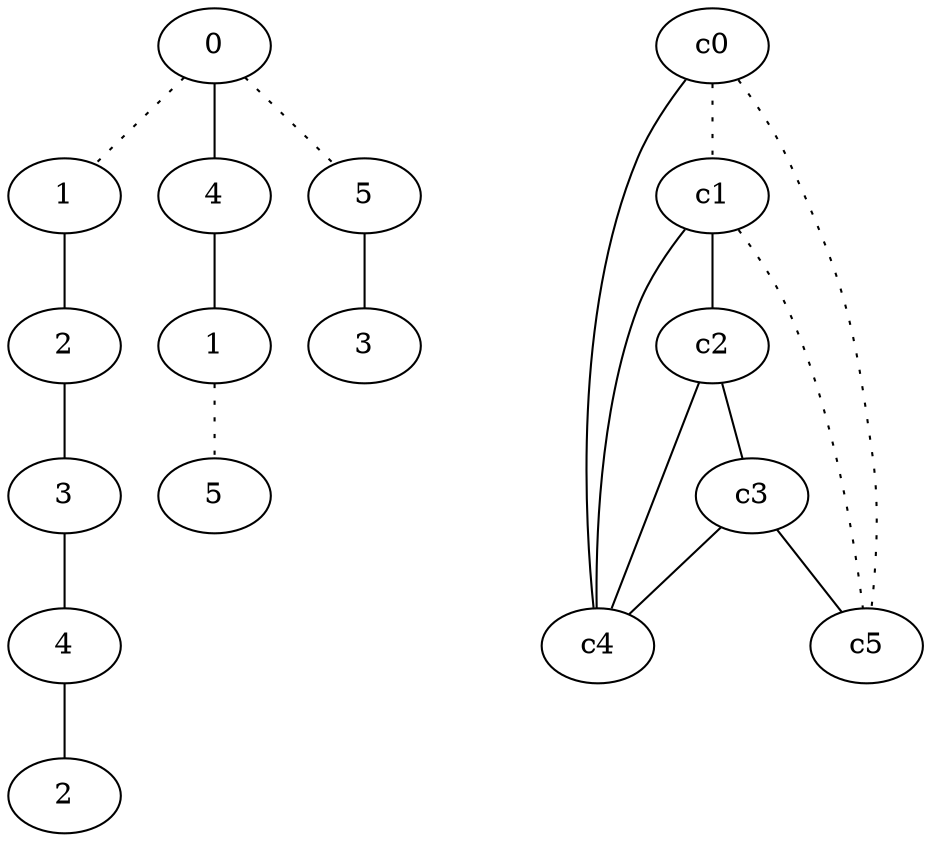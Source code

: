 graph {
a0[label=0];
a1[label=1];
a2[label=2];
a3[label=3];
a4[label=4];
a5[label=2];
a6[label=4];
a7[label=1];
a8[label=5];
a9[label=5];
a10[label=3];
a0 -- a1 [style=dotted];
a0 -- a6;
a0 -- a9 [style=dotted];
a1 -- a2;
a2 -- a3;
a3 -- a4;
a4 -- a5;
a6 -- a7;
a7 -- a8 [style=dotted];
a9 -- a10;
c0 -- c1 [style=dotted];
c0 -- c4;
c0 -- c5 [style=dotted];
c1 -- c2;
c1 -- c4;
c1 -- c5 [style=dotted];
c2 -- c3;
c2 -- c4;
c3 -- c4;
c3 -- c5;
}
